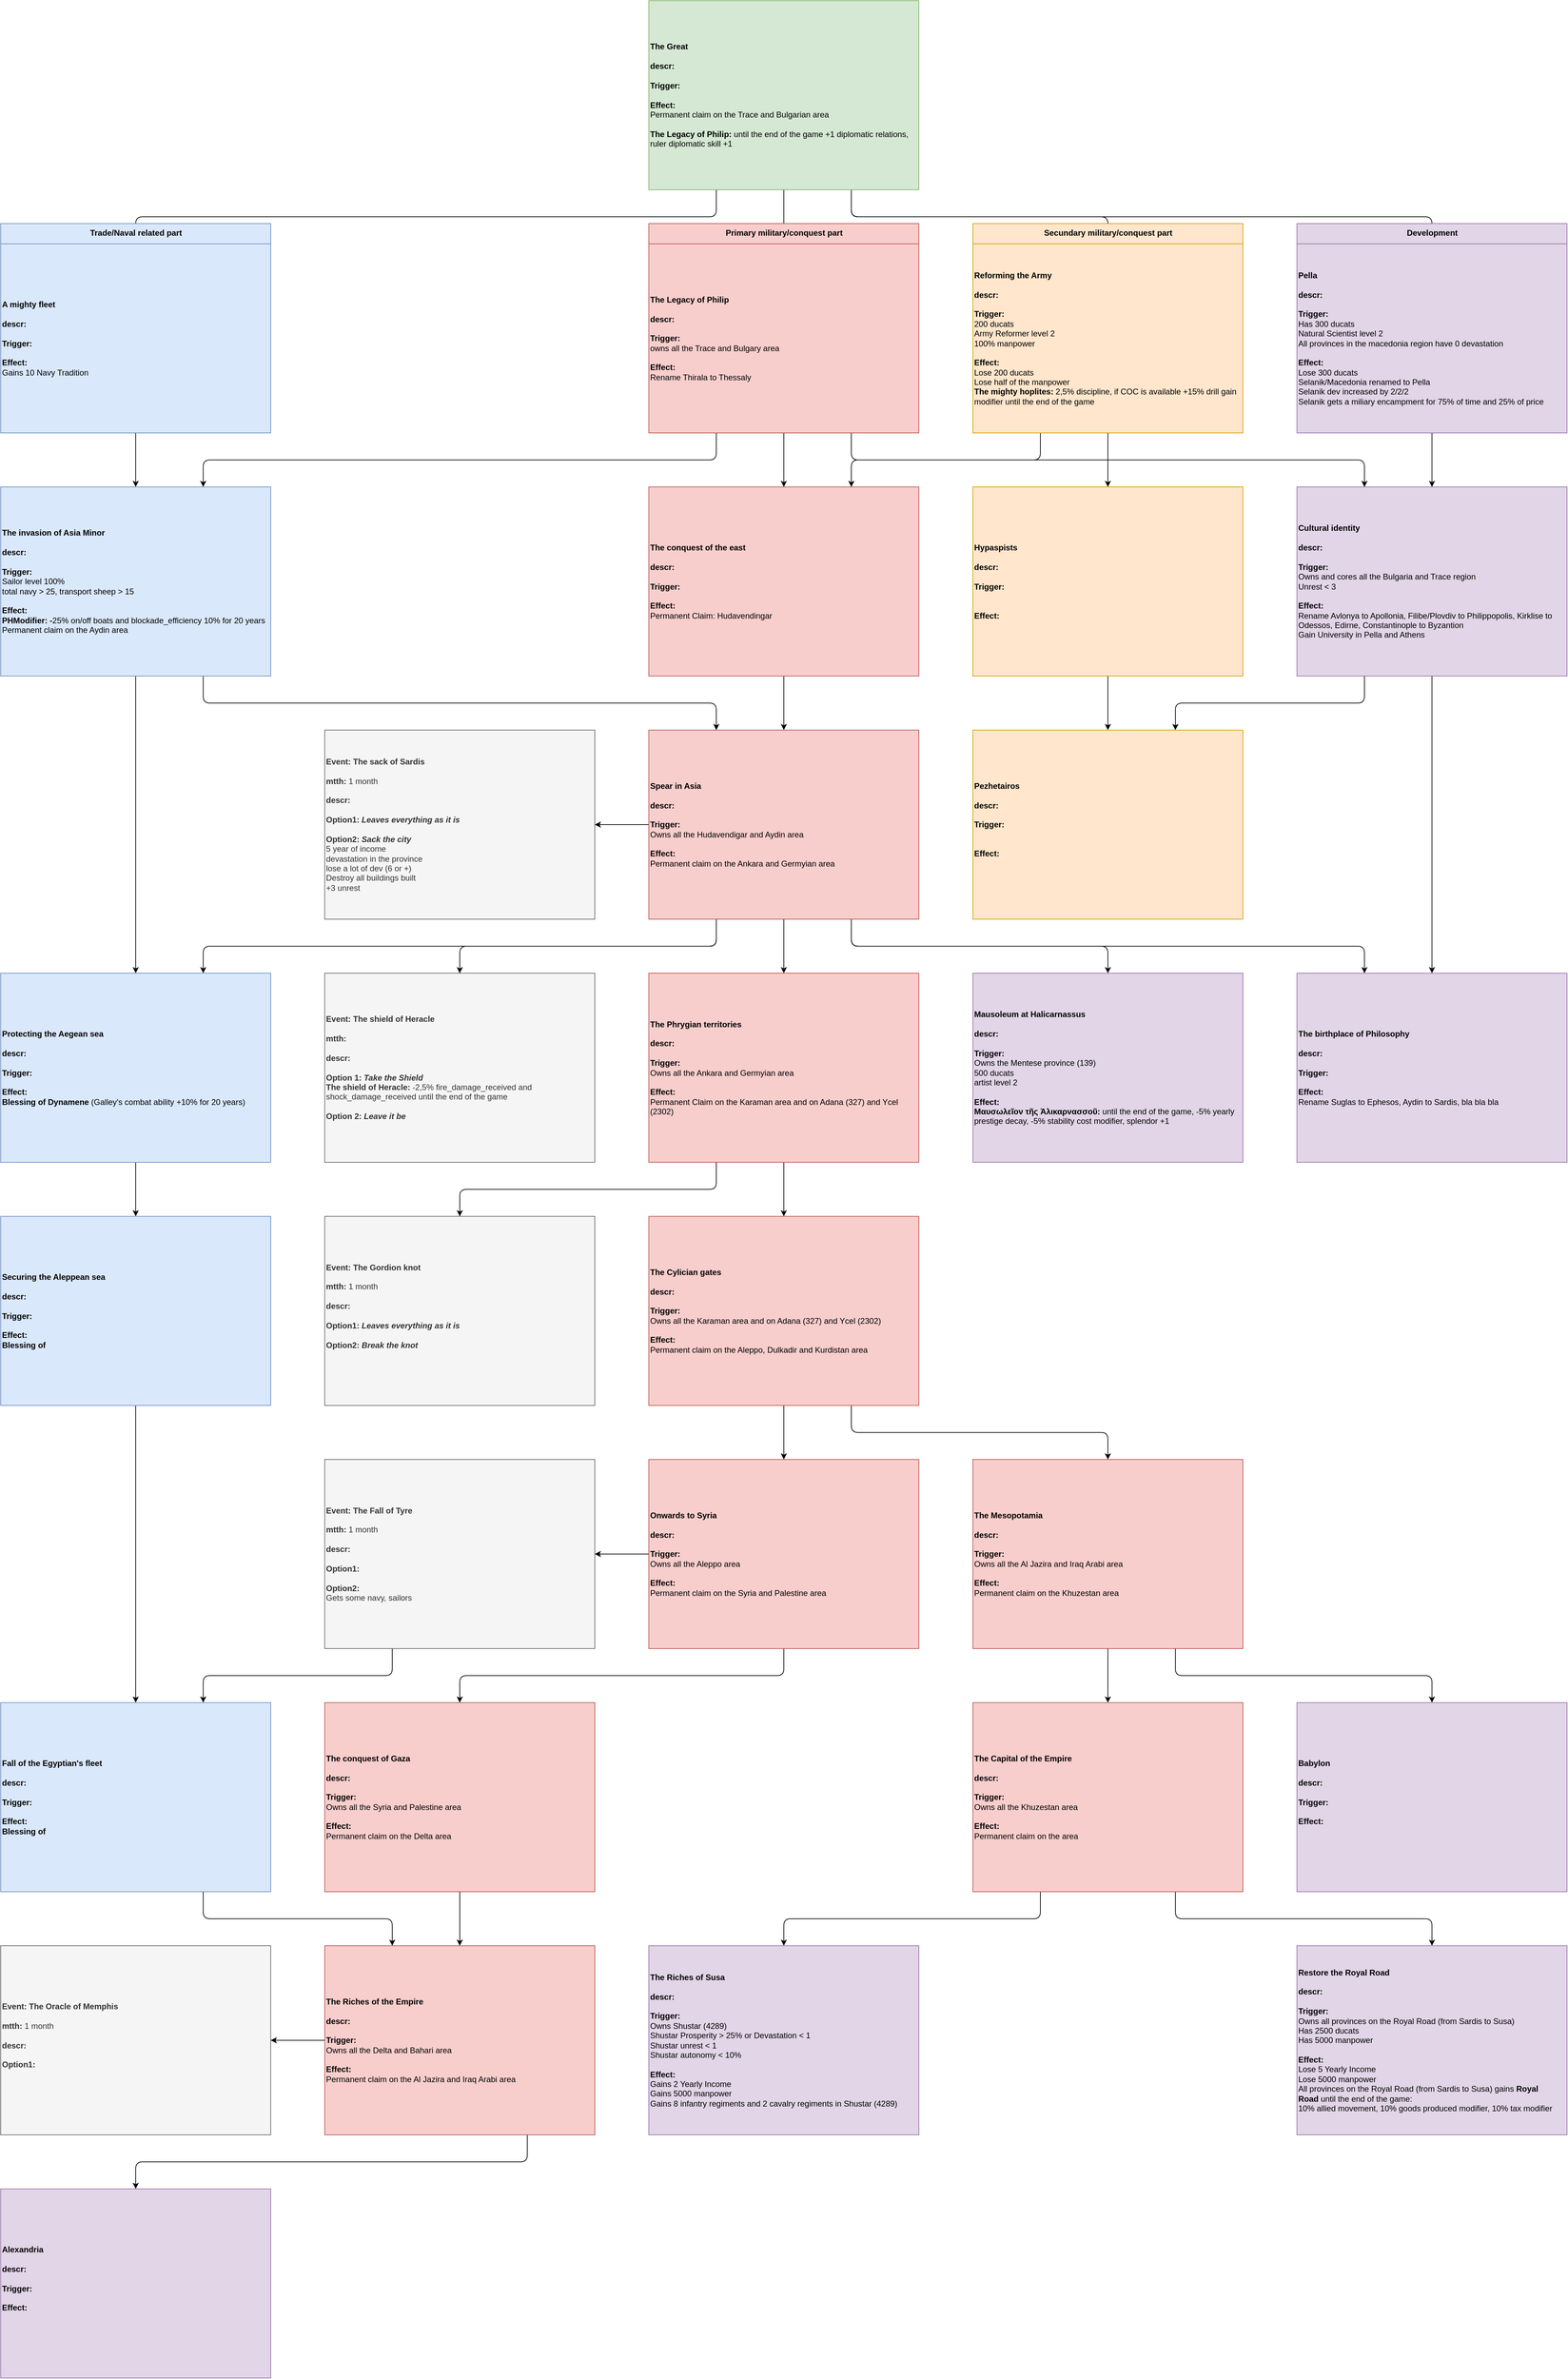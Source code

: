 <mxfile version="12.3.2" type="device" pages="1"><diagram id="JSD4XVhqdjZ0qdAwJBC-" name="Missions"><mxGraphModel dx="2370" dy="1360" grid="1" gridSize="10" guides="1" tooltips="1" connect="1" arrows="1" fold="1" page="1" pageScale="1" pageWidth="850" pageHeight="1100" math="0" shadow="0"><root><mxCell id="0"/><mxCell id="1" value="Main" style="" parent="0"/><mxCell id="_eqPtIQg1wHC0xkHdSVS-2" style="edgeStyle=orthogonalEdgeStyle;rounded=1;orthogonalLoop=1;jettySize=auto;html=1;exitX=0.5;exitY=1;exitDx=0;exitDy=0;jumpSize=6;startSize=6;endSize=6;strokeWidth=1;" parent="1" source="Y26h0f_wuVTDSehm1rrH-1" target="Y26h0f_wuVTDSehm1rrH-6" edge="1"><mxGeometry relative="1" as="geometry"/></mxCell><mxCell id="8i89jGj5T_vlo5FBHWfQ-42" style="edgeStyle=orthogonalEdgeStyle;orthogonalLoop=1;jettySize=auto;html=1;exitX=0.25;exitY=1;exitDx=0;exitDy=0;strokeColor=#000000;rounded=1;jumpSize=6;startSize=6;endSize=6;strokeWidth=1;" parent="1" source="Y26h0f_wuVTDSehm1rrH-1" target="Y26h0f_wuVTDSehm1rrH-27" edge="1"><mxGeometry relative="1" as="geometry"/></mxCell><mxCell id="8i89jGj5T_vlo5FBHWfQ-45" style="edgeStyle=orthogonalEdgeStyle;orthogonalLoop=1;jettySize=auto;html=1;exitX=0.75;exitY=1;exitDx=0;exitDy=0;strokeColor=#000000;rounded=1;jumpSize=6;startSize=6;endSize=6;strokeWidth=1;" parent="1" source="Y26h0f_wuVTDSehm1rrH-1" target="LGNKh-_NVytR2vD37A4J-4" edge="1"><mxGeometry relative="1" as="geometry"/></mxCell><mxCell id="iHThiWGgiFG_WzBKaS1Y-6" style="edgeStyle=orthogonalEdgeStyle;rounded=1;orthogonalLoop=1;jettySize=auto;html=1;exitX=0.75;exitY=1;exitDx=0;exitDy=0;jumpSize=6;startSize=6;endSize=6;strokeWidth=1;" parent="1" source="Y26h0f_wuVTDSehm1rrH-1" target="8i89jGj5T_vlo5FBHWfQ-22" edge="1"><mxGeometry relative="1" as="geometry"/></mxCell><mxCell id="Y26h0f_wuVTDSehm1rrH-1" value="&lt;b&gt;The Great&lt;/b&gt;&lt;br&gt;&lt;br&gt;&lt;b&gt;descr:&lt;/b&gt;&amp;nbsp;&lt;div align=&quot;left&quot;&gt;&lt;br&gt;&lt;/div&gt;&lt;div align=&quot;left&quot;&gt;&lt;b&gt;Trigger:&lt;/b&gt;&lt;/div&gt;&lt;div align=&quot;left&quot;&gt;&lt;br&gt;&lt;/div&gt;&lt;div align=&quot;left&quot;&gt;&lt;b&gt;Effect:&lt;/b&gt;&lt;/div&gt;&lt;div align=&quot;left&quot;&gt;Permanent claim on the Trace and Bulgarian area&lt;/div&gt;&lt;div align=&quot;left&quot;&gt;&lt;br&gt;&lt;/div&gt;&lt;div align=&quot;left&quot;&gt;&lt;b&gt;The Legacy of Philip:&lt;/b&gt;&amp;nbsp;until the end of the game +1 diplomatic relations, ruler diplomatic skill +1&lt;/div&gt;" style="rounded=0;whiteSpace=wrap;html=1;align=left;fillColor=#d5e8d4;strokeColor=#82b366;" parent="1" vertex="1"><mxGeometry x="960" width="400" height="280" as="geometry"/></mxCell><mxCell id="8i89jGj5T_vlo5FBHWfQ-58" style="edgeStyle=orthogonalEdgeStyle;orthogonalLoop=1;jettySize=auto;html=1;exitX=0.25;exitY=1;exitDx=0;exitDy=0;entryX=0.75;entryY=0;entryDx=0;entryDy=0;strokeColor=#000000;rounded=1;jumpSize=6;startSize=6;endSize=6;strokeWidth=1;" parent="1" source="8i89jGj5T_vlo5FBHWfQ-22" target="k0WbKt2_abI3EW-nsHpf-3" edge="1"><mxGeometry relative="1" as="geometry"/></mxCell><mxCell id="3TRWnMGeLQe2gcA7giqG-2" value="" style="edgeStyle=orthogonalEdgeStyle;rounded=1;orthogonalLoop=1;jettySize=auto;html=1;jumpSize=6;startSize=6;endSize=6;strokeWidth=1;" parent="1" source="8i89jGj5T_vlo5FBHWfQ-22" target="8i89jGj5T_vlo5FBHWfQ-71" edge="1"><mxGeometry relative="1" as="geometry"/></mxCell><mxCell id="8i89jGj5T_vlo5FBHWfQ-22" value="&lt;b&gt;Reforming the Army&lt;/b&gt;&lt;br&gt;&lt;br&gt;&lt;b&gt;descr:&lt;/b&gt;&amp;nbsp;&lt;div align=&quot;left&quot;&gt;&lt;br&gt;&lt;/div&gt;&lt;div align=&quot;left&quot;&gt;&lt;b&gt;Trigger:&lt;/b&gt;&lt;/div&gt;&lt;div align=&quot;left&quot;&gt;200 ducats&lt;/div&gt;&lt;div align=&quot;left&quot;&gt;Army Reformer level 2&lt;/div&gt;&lt;div align=&quot;left&quot;&gt;100% manpower&lt;/div&gt;&lt;div align=&quot;left&quot;&gt;&lt;br&gt;&lt;/div&gt;&lt;div align=&quot;left&quot;&gt;&lt;b&gt;Effect:&lt;/b&gt;&lt;/div&gt;&lt;div align=&quot;left&quot;&gt;Lose 200 ducats&lt;/div&gt;&lt;div align=&quot;left&quot;&gt;Lose half of the manpower&lt;/div&gt;&lt;div align=&quot;left&quot;&gt;&lt;b&gt;The mighty hoplites:&lt;/b&gt;&amp;nbsp;2,5% discipline, if COC is available +15% drill gain modifier until the end of the game&lt;/div&gt;" style="rounded=0;whiteSpace=wrap;html=1;align=left;fillColor=#ffe6cc;strokeColor=#d79b00;" parent="1" vertex="1"><mxGeometry x="1440" y="360" width="400" height="280" as="geometry"/></mxCell><mxCell id="8i89jGj5T_vlo5FBHWfQ-73" value="" style="edgeStyle=orthogonalEdgeStyle;orthogonalLoop=1;jettySize=auto;html=1;strokeColor=#000000;rounded=1;jumpSize=6;startSize=6;endSize=6;strokeWidth=1;" parent="1" source="8i89jGj5T_vlo5FBHWfQ-71" target="8i89jGj5T_vlo5FBHWfQ-67" edge="1"><mxGeometry relative="1" as="geometry"/></mxCell><mxCell id="8i89jGj5T_vlo5FBHWfQ-71" value="&lt;b&gt;Hypaspists&lt;/b&gt;&lt;br&gt;&lt;br&gt;&lt;b&gt;descr:&lt;/b&gt;&amp;nbsp;&lt;div align=&quot;left&quot;&gt;&lt;br&gt;&lt;/div&gt;&lt;div align=&quot;left&quot;&gt;&lt;b&gt;Trigger:&lt;/b&gt;&lt;/div&gt;&lt;div align=&quot;left&quot;&gt;&lt;br&gt;&lt;/div&gt;&lt;div align=&quot;left&quot;&gt;&lt;br&gt;&lt;/div&gt;&lt;div align=&quot;left&quot;&gt;&lt;b&gt;Effect:&lt;/b&gt;&lt;/div&gt;" style="rounded=0;whiteSpace=wrap;html=1;align=left;fillColor=#ffe6cc;strokeColor=#d79b00;" parent="1" vertex="1"><mxGeometry x="1440" y="720" width="400" height="280" as="geometry"/></mxCell><mxCell id="8i89jGj5T_vlo5FBHWfQ-33" value="&lt;b&gt;Event: The shield of Heracle&lt;/b&gt;&lt;br&gt;&lt;br&gt;&lt;b&gt;mtth:&lt;/b&gt;&amp;nbsp;&lt;div align=&quot;left&quot;&gt;&lt;br&gt;&lt;/div&gt;&lt;div align=&quot;left&quot;&gt;&lt;b&gt;descr:&lt;/b&gt;&lt;/div&gt;&lt;div align=&quot;left&quot;&gt;&lt;br&gt;&lt;/div&gt;&lt;div align=&quot;left&quot;&gt;&lt;b&gt;Option 1:&lt;i&gt;&amp;nbsp;Take the Shield&lt;/i&gt;&lt;/b&gt;&lt;/div&gt;&lt;div align=&quot;left&quot;&gt;&lt;b&gt;The shield of Heracle:&lt;/b&gt;&amp;nbsp;-2,5% fire_damage_received and shock_damage_received&amp;nbsp;until the end of the game&lt;/div&gt;&lt;div align=&quot;left&quot;&gt;&lt;br&gt;&lt;/div&gt;&lt;div align=&quot;left&quot;&gt;&lt;b&gt;Option 2: &lt;i&gt;Leave it be&lt;/i&gt;&lt;/b&gt;&lt;/div&gt;" style="rounded=0;whiteSpace=wrap;html=1;align=left;fillColor=#f5f5f5;strokeColor=#666666;fontColor=#333333;" parent="1" vertex="1"><mxGeometry x="480" y="1440" width="400" height="280" as="geometry"/></mxCell><mxCell id="8i89jGj5T_vlo5FBHWfQ-20" style="edgeStyle=orthogonalEdgeStyle;orthogonalLoop=1;jettySize=auto;html=1;exitX=0.5;exitY=1;exitDx=0;exitDy=0;strokeColor=#000000;rounded=1;jumpSize=6;startSize=6;endSize=6;strokeWidth=1;" parent="1" source="LGNKh-_NVytR2vD37A4J-4" target="8i89jGj5T_vlo5FBHWfQ-18" edge="1"><mxGeometry relative="1" as="geometry"/></mxCell><mxCell id="LGNKh-_NVytR2vD37A4J-4" value="&lt;b&gt;Pella&lt;/b&gt;&lt;br&gt;&lt;br&gt;&lt;b&gt;descr:&lt;/b&gt;&amp;nbsp;&lt;div align=&quot;left&quot;&gt;&lt;br&gt;&lt;/div&gt;&lt;div align=&quot;left&quot;&gt;&lt;b&gt;Trigger:&lt;/b&gt;&lt;/div&gt;&lt;div align=&quot;left&quot;&gt;Has 300 ducats&lt;/div&gt;&lt;div align=&quot;left&quot;&gt;Natural Scientist level 2&lt;/div&gt;&lt;div align=&quot;left&quot;&gt;All provinces in the macedonia region have 0 devastation&lt;/div&gt;&lt;div align=&quot;left&quot;&gt;&lt;br&gt;&lt;/div&gt;&lt;div align=&quot;left&quot;&gt;&lt;b&gt;Effect:&lt;/b&gt;&lt;/div&gt;&lt;div align=&quot;left&quot;&gt;Lose 300 ducats&lt;/div&gt;&lt;div align=&quot;left&quot;&gt;Selanik/Macedonia renamed to Pella&lt;/div&gt;&lt;div align=&quot;left&quot;&gt;Selanik dev increased by 2/2/2&lt;/div&gt;&lt;div align=&quot;left&quot;&gt;Selanik gets a miliary encampment for 75% of time and 25% of price&lt;/div&gt;" style="rounded=0;whiteSpace=wrap;html=1;align=left;fillColor=#e1d5e7;strokeColor=#9673a6;" parent="1" vertex="1"><mxGeometry x="1920" y="360" width="400" height="280" as="geometry"/></mxCell><mxCell id="k0WbKt2_abI3EW-nsHpf-4" value="" style="edgeStyle=orthogonalEdgeStyle;rounded=1;orthogonalLoop=1;jettySize=auto;html=1;fillColor=#f8cecc;strokeColor=#000000;jumpSize=6;startSize=6;endSize=6;strokeWidth=1;" parent="1" source="Y26h0f_wuVTDSehm1rrH-6" target="k0WbKt2_abI3EW-nsHpf-3" edge="1"><mxGeometry relative="1" as="geometry"/></mxCell><mxCell id="8i89jGj5T_vlo5FBHWfQ-50" style="edgeStyle=orthogonalEdgeStyle;orthogonalLoop=1;jettySize=auto;html=1;exitX=0.25;exitY=1;exitDx=0;exitDy=0;entryX=0.75;entryY=0;entryDx=0;entryDy=0;strokeColor=#000000;rounded=1;jumpSize=6;startSize=6;endSize=6;strokeWidth=1;" parent="1" source="Y26h0f_wuVTDSehm1rrH-6" target="Y26h0f_wuVTDSehm1rrH-34" edge="1"><mxGeometry relative="1" as="geometry"/></mxCell><mxCell id="8i89jGj5T_vlo5FBHWfQ-51" style="edgeStyle=orthogonalEdgeStyle;orthogonalLoop=1;jettySize=auto;html=1;exitX=0.75;exitY=1;exitDx=0;exitDy=0;entryX=0.25;entryY=0;entryDx=0;entryDy=0;strokeColor=#000000;rounded=1;jumpSize=6;startSize=6;endSize=6;strokeWidth=1;" parent="1" source="Y26h0f_wuVTDSehm1rrH-6" target="8i89jGj5T_vlo5FBHWfQ-18" edge="1"><mxGeometry relative="1" as="geometry"/></mxCell><mxCell id="Y26h0f_wuVTDSehm1rrH-6" value="&lt;div&gt;&lt;b&gt;The Legacy of Philip&lt;/b&gt;&lt;br&gt;&lt;br&gt;&lt;b&gt;descr:&lt;/b&gt;&amp;nbsp;&lt;div align=&quot;left&quot;&gt;&lt;br&gt;&lt;/div&gt;&lt;div align=&quot;left&quot;&gt;&lt;b&gt;Trigger:&lt;/b&gt;&lt;/div&gt;&lt;div align=&quot;left&quot;&gt;owns all the Trace and Bulgary area&lt;/div&gt;&lt;div align=&quot;left&quot;&gt;&lt;br&gt;&lt;/div&gt;&lt;div align=&quot;left&quot;&gt;&lt;b&gt;Effect:&lt;/b&gt;&lt;/div&gt;&lt;/div&gt;&lt;div align=&quot;left&quot;&gt;Rename Thirala to Thessaly&lt;br&gt;&lt;/div&gt;" style="rounded=0;whiteSpace=wrap;html=1;align=left;fillColor=#f8cecc;strokeColor=#b85450;" parent="1" vertex="1"><mxGeometry x="960" y="360" width="400" height="280" as="geometry"/></mxCell><mxCell id="8i89jGj5T_vlo5FBHWfQ-30" style="edgeStyle=orthogonalEdgeStyle;orthogonalLoop=1;jettySize=auto;html=1;exitX=0.5;exitY=1;exitDx=0;exitDy=0;strokeColor=#000000;rounded=1;jumpSize=6;startSize=6;endSize=6;strokeWidth=1;" parent="1" source="8i89jGj5T_vlo5FBHWfQ-18" target="8i89jGj5T_vlo5FBHWfQ-28" edge="1"><mxGeometry relative="1" as="geometry"/></mxCell><mxCell id="8i89jGj5T_vlo5FBHWfQ-69" style="edgeStyle=orthogonalEdgeStyle;orthogonalLoop=1;jettySize=auto;html=1;exitX=0.25;exitY=1;exitDx=0;exitDy=0;entryX=0.75;entryY=0;entryDx=0;entryDy=0;strokeColor=#000000;rounded=1;jumpSize=6;startSize=6;endSize=6;strokeWidth=1;" parent="1" source="8i89jGj5T_vlo5FBHWfQ-18" target="8i89jGj5T_vlo5FBHWfQ-67" edge="1"><mxGeometry relative="1" as="geometry"/></mxCell><mxCell id="8i89jGj5T_vlo5FBHWfQ-18" value="&lt;div&gt;&lt;b&gt;Cultural identity&lt;/b&gt;&lt;br&gt;&lt;br&gt;&lt;b&gt;descr:&lt;/b&gt;&amp;nbsp;&lt;div align=&quot;left&quot;&gt;&lt;br&gt;&lt;/div&gt;&lt;div align=&quot;left&quot;&gt;&lt;b&gt;Trigger:&lt;/b&gt;&lt;/div&gt;&lt;div align=&quot;left&quot;&gt;Owns and cores all the Bulgaria and Trace region&lt;/div&gt;&lt;div align=&quot;left&quot;&gt;Unrest &amp;lt; 3&lt;/div&gt;&lt;div align=&quot;left&quot;&gt;&lt;br&gt;&lt;/div&gt;&lt;div align=&quot;left&quot;&gt;&lt;b&gt;Effect:&lt;/b&gt;&lt;/div&gt;&lt;/div&gt;&lt;div align=&quot;left&quot;&gt;&lt;div&gt;Rename Avlonya to Apollonia, Filibe/Plovdiv to Philippopolis, Kirklise to Odessos, Edirne,&amp;nbsp;&lt;span&gt;Constantinople to Byzantion&lt;/span&gt;&lt;/div&gt;&lt;div&gt;&lt;span&gt;Gain University in Pella and Athens&lt;/span&gt;&lt;/div&gt;&lt;/div&gt;" style="rounded=0;whiteSpace=wrap;html=1;align=left;fillColor=#e1d5e7;strokeColor=#9673a6;" parent="1" vertex="1"><mxGeometry x="1920" y="720" width="400" height="280" as="geometry"/></mxCell><mxCell id="8i89jGj5T_vlo5FBHWfQ-67" value="&lt;div&gt;&lt;b&gt;Pezhetairos&lt;/b&gt;&lt;br&gt;&lt;br&gt;&lt;b&gt;descr:&lt;/b&gt;&amp;nbsp;&lt;div align=&quot;left&quot;&gt;&lt;br&gt;&lt;/div&gt;&lt;div align=&quot;left&quot;&gt;&lt;b&gt;Trigger:&lt;/b&gt;&lt;/div&gt;&lt;div align=&quot;left&quot;&gt;&lt;br&gt;&lt;/div&gt;&lt;div align=&quot;left&quot;&gt;&lt;br&gt;&lt;/div&gt;&lt;div align=&quot;left&quot;&gt;&lt;b&gt;Effect:&lt;/b&gt;&lt;/div&gt;&lt;/div&gt;&lt;div align=&quot;left&quot;&gt;&lt;br&gt;&lt;/div&gt;" style="rounded=0;whiteSpace=wrap;html=1;align=left;fillColor=#ffe6cc;strokeColor=#d79b00;" parent="1" vertex="1"><mxGeometry x="1440" y="1080" width="400" height="280" as="geometry"/></mxCell><mxCell id="8i89jGj5T_vlo5FBHWfQ-16" value="" style="edgeStyle=orthogonalEdgeStyle;orthogonalLoop=1;jettySize=auto;html=1;strokeColor=#000000;rounded=1;jumpSize=6;startSize=6;endSize=6;strokeWidth=1;" parent="1" source="k0WbKt2_abI3EW-nsHpf-3" target="8i89jGj5T_vlo5FBHWfQ-15" edge="1"><mxGeometry relative="1" as="geometry"/></mxCell><mxCell id="k0WbKt2_abI3EW-nsHpf-3" value="&lt;div&gt;&lt;b&gt;The conquest of the east&lt;/b&gt;&lt;br&gt;&lt;br&gt;&lt;b&gt;descr:&lt;/b&gt;&amp;nbsp;&lt;div align=&quot;left&quot;&gt;&lt;br&gt;&lt;/div&gt;&lt;div align=&quot;left&quot;&gt;&lt;b&gt;Trigger:&lt;/b&gt;&lt;/div&gt;&lt;div align=&quot;left&quot;&gt;&lt;br&gt;&lt;/div&gt;&lt;div align=&quot;left&quot;&gt;&lt;b&gt;Effect:&lt;/b&gt;&lt;/div&gt;&lt;/div&gt;&lt;div align=&quot;left&quot;&gt;Permanent Claim: Hudavendingar&lt;/div&gt;" style="rounded=0;whiteSpace=wrap;html=1;align=left;fillColor=#f8cecc;strokeColor=#b85450;" parent="1" vertex="1"><mxGeometry x="960" y="720" width="400" height="280" as="geometry"/></mxCell><mxCell id="8i89jGj5T_vlo5FBHWfQ-41" value="" style="edgeStyle=orthogonalEdgeStyle;orthogonalLoop=1;jettySize=auto;html=1;strokeColor=#000000;rounded=1;jumpSize=6;startSize=6;endSize=6;strokeWidth=1;" parent="1" source="8i89jGj5T_vlo5FBHWfQ-15" target="8i89jGj5T_vlo5FBHWfQ-40" edge="1"><mxGeometry relative="1" as="geometry"/></mxCell><mxCell id="8i89jGj5T_vlo5FBHWfQ-48" style="edgeStyle=orthogonalEdgeStyle;orthogonalLoop=1;jettySize=auto;html=1;exitX=0.25;exitY=1;exitDx=0;exitDy=0;entryX=0.75;entryY=0;entryDx=0;entryDy=0;strokeColor=#000000;rounded=1;jumpSize=6;startSize=6;endSize=6;strokeWidth=1;" parent="1" source="8i89jGj5T_vlo5FBHWfQ-15" target="8i89jGj5T_vlo5FBHWfQ-12" edge="1"><mxGeometry relative="1" as="geometry"/></mxCell><mxCell id="8i89jGj5T_vlo5FBHWfQ-52" style="edgeStyle=orthogonalEdgeStyle;orthogonalLoop=1;jettySize=auto;html=1;exitX=0.75;exitY=1;exitDx=0;exitDy=0;entryX=0.25;entryY=0;entryDx=0;entryDy=0;strokeColor=#000000;rounded=1;jumpSize=6;startSize=6;endSize=6;strokeWidth=1;" parent="1" source="8i89jGj5T_vlo5FBHWfQ-15" target="8i89jGj5T_vlo5FBHWfQ-28" edge="1"><mxGeometry relative="1" as="geometry"/></mxCell><mxCell id="8i89jGj5T_vlo5FBHWfQ-62" style="edgeStyle=orthogonalEdgeStyle;orthogonalLoop=1;jettySize=auto;html=1;exitX=0.25;exitY=1;exitDx=0;exitDy=0;strokeColor=#000000;rounded=1;jumpSize=6;startSize=6;endSize=6;strokeWidth=1;" parent="1" source="8i89jGj5T_vlo5FBHWfQ-15" target="8i89jGj5T_vlo5FBHWfQ-33" edge="1"><mxGeometry relative="1" as="geometry"/></mxCell><mxCell id="8i89jGj5T_vlo5FBHWfQ-65" style="edgeStyle=orthogonalEdgeStyle;orthogonalLoop=1;jettySize=auto;html=1;exitX=0.75;exitY=1;exitDx=0;exitDy=0;strokeColor=#000000;rounded=1;jumpSize=6;startSize=6;endSize=6;strokeWidth=1;" parent="1" source="8i89jGj5T_vlo5FBHWfQ-15" target="8i89jGj5T_vlo5FBHWfQ-63" edge="1"><mxGeometry relative="1" as="geometry"/></mxCell><mxCell id="3TRWnMGeLQe2gcA7giqG-3" value="" style="edgeStyle=orthogonalEdgeStyle;rounded=1;jumpSize=6;orthogonalLoop=1;jettySize=auto;html=1;startSize=6;endSize=6;strokeWidth=1;" parent="1" source="8i89jGj5T_vlo5FBHWfQ-15" target="8i89jGj5T_vlo5FBHWfQ-60" edge="1"><mxGeometry relative="1" as="geometry"/></mxCell><mxCell id="8i89jGj5T_vlo5FBHWfQ-15" value="&lt;div&gt;&lt;b&gt;Spear in Asia&lt;/b&gt;&lt;br&gt;&lt;br&gt;&lt;b&gt;descr:&lt;/b&gt;&amp;nbsp;&lt;div align=&quot;left&quot;&gt;&lt;br&gt;&lt;/div&gt;&lt;div align=&quot;left&quot;&gt;&lt;b&gt;Trigger:&lt;/b&gt;&lt;/div&gt;&lt;div align=&quot;left&quot;&gt;Owns all the Hudavendigar and Aydin area&lt;/div&gt;&lt;div align=&quot;left&quot;&gt;&lt;br&gt;&lt;/div&gt;&lt;div align=&quot;left&quot;&gt;&lt;b&gt;Effect:&lt;/b&gt;&lt;/div&gt;&lt;/div&gt;&lt;div align=&quot;left&quot;&gt;Permanent claim on the Ankara and Germyian area&lt;/div&gt;" style="rounded=0;whiteSpace=wrap;html=1;align=left;fillColor=#f8cecc;strokeColor=#b85450;" parent="1" vertex="1"><mxGeometry x="960" y="1080" width="400" height="280" as="geometry"/></mxCell><mxCell id="8i89jGj5T_vlo5FBHWfQ-63" value="&lt;div&gt;&lt;b&gt;Mausoleum at Halicarnassus&lt;/b&gt;&lt;br&gt;&lt;br&gt;&lt;b&gt;descr:&lt;/b&gt;&amp;nbsp;&lt;div align=&quot;left&quot;&gt;&lt;br&gt;&lt;/div&gt;&lt;div align=&quot;left&quot;&gt;&lt;b&gt;Trigger:&lt;/b&gt;&lt;/div&gt;&lt;div align=&quot;left&quot;&gt;Owns the Mentese province (139)&lt;/div&gt;&lt;div align=&quot;left&quot;&gt;500 ducats&lt;/div&gt;&lt;div align=&quot;left&quot;&gt;artist level 2&lt;/div&gt;&lt;div align=&quot;left&quot;&gt;&lt;br&gt;&lt;/div&gt;&lt;div align=&quot;left&quot;&gt;&lt;b&gt;Effect:&lt;/b&gt;&lt;/div&gt;&lt;/div&gt;&lt;div align=&quot;left&quot;&gt;&lt;span lang=&quot;grc&quot;&gt;&lt;b&gt;Μαυσωλεῖον τῆς Ἁλικαρνασσοῦ:&lt;/b&gt;&amp;nbsp;until the end of the game, -5% yearly prestige decay, -5% stability cost modifier,&amp;nbsp;splendor +1&amp;nbsp;&lt;/span&gt;&lt;br&gt;&lt;/div&gt;" style="rounded=0;whiteSpace=wrap;html=1;align=left;fillColor=#e1d5e7;strokeColor=#9673a6;" parent="1" vertex="1"><mxGeometry x="1440" y="1440" width="400" height="280" as="geometry"/></mxCell><mxCell id="8i89jGj5T_vlo5FBHWfQ-60" value="&lt;div&gt;&lt;b&gt;Event: The sack of Sardis&lt;/b&gt;&lt;br&gt;&lt;br&gt;&lt;b&gt;mtth:&lt;/b&gt;&amp;nbsp;1 month&lt;br&gt;&lt;br&gt;&lt;b&gt;descr:&lt;/b&gt;&amp;nbsp;&lt;div align=&quot;left&quot;&gt;&lt;br&gt;&lt;/div&gt;&lt;div align=&quot;left&quot;&gt;&lt;b&gt;Option1:&lt;/b&gt;&amp;nbsp;&lt;span&gt;&lt;i&gt;&lt;b&gt;Leaves everything as it is&lt;/b&gt;&lt;/i&gt;&lt;/span&gt;&lt;/div&gt;&lt;div align=&quot;left&quot;&gt;&lt;br&gt;&lt;/div&gt;&lt;div align=&quot;left&quot;&gt;&lt;b&gt;Option2:&amp;nbsp;&lt;/b&gt;&lt;span&gt;&lt;i&gt;&lt;b&gt;Sack the city&lt;/b&gt;&lt;/i&gt;&lt;/span&gt;&lt;/div&gt;&lt;/div&gt;&lt;div align=&quot;left&quot;&gt;5 year of income&lt;/div&gt;&lt;div align=&quot;left&quot;&gt;devastation in the province&lt;/div&gt;&lt;div align=&quot;left&quot;&gt;lose a lot of dev (6 or +)&lt;/div&gt;&lt;div align=&quot;left&quot;&gt;Destroy all buildings built&lt;/div&gt;&lt;div align=&quot;left&quot;&gt;+3 unrest&lt;/div&gt;" style="rounded=0;whiteSpace=wrap;html=1;align=left;fillColor=#f5f5f5;strokeColor=#666666;fontColor=#333333;" parent="1" vertex="1"><mxGeometry x="480" y="1080" width="400" height="280" as="geometry"/></mxCell><mxCell id="iHThiWGgiFG_WzBKaS1Y-10" value="" style="edgeStyle=orthogonalEdgeStyle;rounded=1;orthogonalLoop=1;jettySize=auto;html=1;jumpSize=6;startSize=6;endSize=6;strokeWidth=1;" parent="1" source="8i89jGj5T_vlo5FBHWfQ-40" target="iHThiWGgiFG_WzBKaS1Y-9" edge="1"><mxGeometry relative="1" as="geometry"/></mxCell><mxCell id="3TRWnMGeLQe2gcA7giqG-6" style="edgeStyle=orthogonalEdgeStyle;rounded=1;jumpSize=6;orthogonalLoop=1;jettySize=auto;html=1;exitX=0.25;exitY=1;exitDx=0;exitDy=0;startSize=6;endSize=6;strokeWidth=1;" parent="1" source="8i89jGj5T_vlo5FBHWfQ-40" target="3TRWnMGeLQe2gcA7giqG-5" edge="1"><mxGeometry relative="1" as="geometry"/></mxCell><mxCell id="8i89jGj5T_vlo5FBHWfQ-40" value="&lt;div&gt;&lt;b&gt;The Phrygian territories&lt;/b&gt;&lt;br&gt;&lt;br&gt;&lt;b&gt;descr:&lt;/b&gt;&amp;nbsp;&lt;div align=&quot;left&quot;&gt;&lt;br&gt;&lt;/div&gt;&lt;div align=&quot;left&quot;&gt;&lt;b&gt;Trigger:&lt;/b&gt;&lt;/div&gt;&lt;div align=&quot;left&quot;&gt;Owns all the Ankara and Germyian area&lt;/div&gt;&lt;div align=&quot;left&quot;&gt;&lt;br&gt;&lt;/div&gt;&lt;div align=&quot;left&quot;&gt;&lt;b&gt;Effect:&lt;/b&gt;&lt;/div&gt;&lt;/div&gt;&lt;div align=&quot;left&quot;&gt;Permanent Claim on the Karaman area and on Adana (327) and Ycel (2302)&lt;/div&gt;" style="rounded=0;whiteSpace=wrap;html=1;align=left;fillColor=#f8cecc;strokeColor=#b85450;" parent="1" vertex="1"><mxGeometry x="960" y="1440" width="400" height="280" as="geometry"/></mxCell><mxCell id="C7Pm6v7yN0udggnStKry-3" style="edgeStyle=orthogonalEdgeStyle;rounded=1;orthogonalLoop=1;jettySize=auto;html=1;exitX=0.75;exitY=1;exitDx=0;exitDy=0;" parent="1" source="iHThiWGgiFG_WzBKaS1Y-9" target="3TRWnMGeLQe2gcA7giqG-19" edge="1"><mxGeometry relative="1" as="geometry"/></mxCell><mxCell id="C7Pm6v7yN0udggnStKry-10" style="edgeStyle=orthogonalEdgeStyle;rounded=1;orthogonalLoop=1;jettySize=auto;html=1;exitX=0.5;exitY=1;exitDx=0;exitDy=0;" parent="1" source="iHThiWGgiFG_WzBKaS1Y-9" target="iHThiWGgiFG_WzBKaS1Y-11" edge="1"><mxGeometry relative="1" as="geometry"/></mxCell><mxCell id="iHThiWGgiFG_WzBKaS1Y-9" value="&lt;div&gt;&lt;b&gt;The Cylician gates&lt;/b&gt;&lt;br&gt;&lt;br&gt;&lt;b&gt;descr:&lt;/b&gt;&amp;nbsp;&lt;div align=&quot;left&quot;&gt;&lt;br&gt;&lt;/div&gt;&lt;div align=&quot;left&quot;&gt;&lt;b&gt;Trigger:&lt;/b&gt;&lt;/div&gt;&lt;div align=&quot;left&quot;&gt;Owns all the Karaman area and on Adana (327) and Ycel (2302)&lt;/div&gt;&lt;div align=&quot;left&quot;&gt;&lt;br&gt;&lt;/div&gt;&lt;div align=&quot;left&quot;&gt;&lt;b&gt;Effect:&lt;/b&gt;&lt;/div&gt;&lt;/div&gt;&lt;div align=&quot;left&quot;&gt;Permanent claim on the Aleppo, Dulkadir and Kurdistan area&lt;/div&gt;" style="rounded=0;whiteSpace=wrap;html=1;align=left;fillColor=#f8cecc;strokeColor=#b85450;" parent="1" vertex="1"><mxGeometry x="960" y="1800" width="400" height="280" as="geometry"/></mxCell><mxCell id="3TRWnMGeLQe2gcA7giqG-10" value="" style="edgeStyle=orthogonalEdgeStyle;rounded=1;jumpSize=6;orthogonalLoop=1;jettySize=auto;html=1;startSize=6;endSize=6;strokeWidth=1;" parent="1" source="iHThiWGgiFG_WzBKaS1Y-11" target="3TRWnMGeLQe2gcA7giqG-7" edge="1"><mxGeometry relative="1" as="geometry"/></mxCell><mxCell id="C7Pm6v7yN0udggnStKry-9" style="edgeStyle=orthogonalEdgeStyle;rounded=1;orthogonalLoop=1;jettySize=auto;html=1;exitX=0.5;exitY=1;exitDx=0;exitDy=0;" parent="1" source="iHThiWGgiFG_WzBKaS1Y-11" target="3TRWnMGeLQe2gcA7giqG-16" edge="1"><mxGeometry relative="1" as="geometry"/></mxCell><mxCell id="iHThiWGgiFG_WzBKaS1Y-11" value="&lt;div&gt;&lt;b&gt;Onwards to Syria&lt;/b&gt;&lt;br&gt;&lt;br&gt;&lt;b&gt;descr:&lt;/b&gt;&amp;nbsp;&lt;div align=&quot;left&quot;&gt;&lt;br&gt;&lt;/div&gt;&lt;div align=&quot;left&quot;&gt;&lt;b&gt;Trigger:&lt;/b&gt;&lt;/div&gt;&lt;div align=&quot;left&quot;&gt;Owns all the Aleppo area&lt;/div&gt;&lt;div align=&quot;left&quot;&gt;&lt;br&gt;&lt;/div&gt;&lt;div align=&quot;left&quot;&gt;&lt;b&gt;Effect:&lt;/b&gt;&lt;/div&gt;&lt;/div&gt;&lt;div align=&quot;left&quot;&gt;Permanent claim on the Syria and Palestine area&lt;/div&gt;" style="rounded=0;whiteSpace=wrap;html=1;align=left;fillColor=#f8cecc;strokeColor=#b85450;" parent="1" vertex="1"><mxGeometry x="960" y="2160" width="400" height="280" as="geometry"/></mxCell><mxCell id="3TRWnMGeLQe2gcA7giqG-18" value="" style="edgeStyle=orthogonalEdgeStyle;rounded=1;jumpSize=6;orthogonalLoop=1;jettySize=auto;html=1;startSize=6;endSize=6;strokeWidth=1;" parent="1" source="3TRWnMGeLQe2gcA7giqG-16" target="3TRWnMGeLQe2gcA7giqG-12" edge="1"><mxGeometry relative="1" as="geometry"/></mxCell><mxCell id="3TRWnMGeLQe2gcA7giqG-16" value="&lt;div&gt;&lt;b&gt;The conquest of Gaza&lt;/b&gt;&lt;br&gt;&lt;br&gt;&lt;b&gt;descr:&lt;/b&gt;&amp;nbsp;&lt;div align=&quot;left&quot;&gt;&lt;br&gt;&lt;/div&gt;&lt;div align=&quot;left&quot;&gt;&lt;b&gt;Trigger:&lt;/b&gt;&lt;/div&gt;&lt;div align=&quot;left&quot;&gt;Owns all the Syria and Palestine area&lt;/div&gt;&lt;div align=&quot;left&quot;&gt;&lt;br&gt;&lt;/div&gt;&lt;div align=&quot;left&quot;&gt;&lt;b&gt;Effect:&lt;/b&gt;&lt;/div&gt;&lt;/div&gt;&lt;div align=&quot;left&quot;&gt;Permanent claim on the Delta area&lt;/div&gt;" style="rounded=0;whiteSpace=wrap;html=1;align=left;fillColor=#f8cecc;strokeColor=#b85450;" parent="1" vertex="1"><mxGeometry x="480" y="2520" width="400" height="280" as="geometry"/></mxCell><mxCell id="3TRWnMGeLQe2gcA7giqG-23" value="" style="edgeStyle=orthogonalEdgeStyle;rounded=1;jumpSize=6;orthogonalLoop=1;jettySize=auto;html=1;startSize=6;endSize=6;strokeWidth=1;" parent="1" source="3TRWnMGeLQe2gcA7giqG-12" target="3TRWnMGeLQe2gcA7giqG-21" edge="1"><mxGeometry relative="1" as="geometry"/></mxCell><mxCell id="3TRWnMGeLQe2gcA7giqG-27" style="edgeStyle=orthogonalEdgeStyle;rounded=1;jumpSize=6;orthogonalLoop=1;jettySize=auto;html=1;exitX=0.75;exitY=1;exitDx=0;exitDy=0;startSize=6;endSize=6;strokeWidth=1;" parent="1" source="3TRWnMGeLQe2gcA7giqG-12" target="3TRWnMGeLQe2gcA7giqG-24" edge="1"><mxGeometry relative="1" as="geometry"/></mxCell><mxCell id="3TRWnMGeLQe2gcA7giqG-12" value="&lt;div&gt;&lt;b&gt;The Riches of the Empire&lt;/b&gt;&lt;br&gt;&lt;br&gt;&lt;b&gt;descr:&lt;/b&gt;&amp;nbsp;&lt;div align=&quot;left&quot;&gt;&lt;br&gt;&lt;/div&gt;&lt;div align=&quot;left&quot;&gt;&lt;b&gt;Trigger:&lt;/b&gt;&lt;/div&gt;&lt;div align=&quot;left&quot;&gt;Owns all the Delta and Bahari area&lt;/div&gt;&lt;div align=&quot;left&quot;&gt;&lt;br&gt;&lt;/div&gt;&lt;div align=&quot;left&quot;&gt;&lt;b&gt;Effect:&lt;/b&gt;&lt;/div&gt;&lt;/div&gt;&lt;div align=&quot;left&quot;&gt;Permanent claim on the Al Jazira and Iraq Arabi area&lt;/div&gt;" style="rounded=0;whiteSpace=wrap;html=1;align=left;fillColor=#f8cecc;strokeColor=#b85450;" parent="1" vertex="1"><mxGeometry x="480" y="2880" width="400" height="280" as="geometry"/></mxCell><mxCell id="3TRWnMGeLQe2gcA7giqG-35" style="edgeStyle=orthogonalEdgeStyle;rounded=1;jumpSize=6;orthogonalLoop=1;jettySize=auto;html=1;exitX=0.5;exitY=1;exitDx=0;exitDy=0;startSize=6;endSize=6;strokeWidth=1;entryX=0.5;entryY=0;entryDx=0;entryDy=0;" parent="1" source="3TRWnMGeLQe2gcA7giqG-19" target="3TRWnMGeLQe2gcA7giqG-29" edge="1"><mxGeometry relative="1" as="geometry"/></mxCell><mxCell id="C7Pm6v7yN0udggnStKry-7" style="edgeStyle=orthogonalEdgeStyle;rounded=1;orthogonalLoop=1;jettySize=auto;html=1;exitX=0.75;exitY=1;exitDx=0;exitDy=0;" parent="1" source="3TRWnMGeLQe2gcA7giqG-19" target="3TRWnMGeLQe2gcA7giqG-33" edge="1"><mxGeometry relative="1" as="geometry"/></mxCell><mxCell id="3TRWnMGeLQe2gcA7giqG-19" value="&lt;div&gt;&lt;b&gt;The Mesopotamia&lt;/b&gt;&lt;br&gt;&lt;br&gt;&lt;b&gt;descr:&lt;/b&gt;&amp;nbsp;&lt;div align=&quot;left&quot;&gt;&lt;br&gt;&lt;/div&gt;&lt;div align=&quot;left&quot;&gt;&lt;b&gt;Trigger:&lt;/b&gt;&lt;/div&gt;&lt;div align=&quot;left&quot;&gt;Owns all the Al Jazira and Iraq Arabi area&lt;/div&gt;&lt;div align=&quot;left&quot;&gt;&lt;br&gt;&lt;/div&gt;&lt;div align=&quot;left&quot;&gt;&lt;b&gt;Effect:&lt;/b&gt;&lt;/div&gt;&lt;/div&gt;&lt;div align=&quot;left&quot;&gt;Permanent claim on the Khuzestan area&lt;/div&gt;" style="rounded=0;whiteSpace=wrap;html=1;align=left;fillColor=#f8cecc;strokeColor=#b85450;" parent="1" vertex="1"><mxGeometry x="1440" y="2160" width="400" height="280" as="geometry"/></mxCell><mxCell id="3TRWnMGeLQe2gcA7giqG-31" style="edgeStyle=orthogonalEdgeStyle;rounded=1;jumpSize=6;orthogonalLoop=1;jettySize=auto;html=1;exitX=0.75;exitY=1;exitDx=0;exitDy=0;startSize=6;endSize=6;strokeWidth=1;" parent="1" source="3TRWnMGeLQe2gcA7giqG-29" target="nAVZGLJntYH9doKJNqEZ-1" edge="1"><mxGeometry relative="1" as="geometry"/></mxCell><mxCell id="C7Pm6v7yN0udggnStKry-4" style="edgeStyle=orthogonalEdgeStyle;rounded=1;orthogonalLoop=1;jettySize=auto;html=1;exitX=0.25;exitY=1;exitDx=0;exitDy=0;" parent="1" source="3TRWnMGeLQe2gcA7giqG-29" target="3TRWnMGeLQe2gcA7giqG-36" edge="1"><mxGeometry relative="1" as="geometry"/></mxCell><mxCell id="3TRWnMGeLQe2gcA7giqG-29" value="&lt;div&gt;&lt;b&gt;The Capital of the Empire&lt;/b&gt;&lt;br&gt;&lt;br&gt;&lt;b&gt;descr:&lt;/b&gt;&amp;nbsp;&lt;div align=&quot;left&quot;&gt;&lt;br&gt;&lt;/div&gt;&lt;div align=&quot;left&quot;&gt;&lt;b&gt;Trigger:&lt;/b&gt;&lt;/div&gt;&lt;div align=&quot;left&quot;&gt;Owns all the Khuzestan area&lt;/div&gt;&lt;div align=&quot;left&quot;&gt;&lt;br&gt;&lt;/div&gt;&lt;div align=&quot;left&quot;&gt;&lt;b&gt;Effect:&lt;/b&gt;&lt;/div&gt;&lt;/div&gt;&lt;div align=&quot;left&quot;&gt;Permanent claim on the area&lt;/div&gt;" style="rounded=0;whiteSpace=wrap;html=1;align=left;fillColor=#f8cecc;strokeColor=#b85450;" parent="1" vertex="1"><mxGeometry x="1440" y="2520" width="400" height="280" as="geometry"/></mxCell><mxCell id="8i89jGj5T_vlo5FBHWfQ-28" value="&lt;div&gt;&lt;b&gt;The birthplace of Philosophy&lt;/b&gt;&lt;br&gt;&lt;br&gt;&lt;b&gt;descr:&lt;/b&gt;&amp;nbsp;&lt;div align=&quot;left&quot;&gt;&lt;br&gt;&lt;/div&gt;&lt;div align=&quot;left&quot;&gt;&lt;b&gt;Trigger:&lt;/b&gt;&lt;/div&gt;&lt;div align=&quot;left&quot;&gt;&lt;br&gt;&lt;/div&gt;&lt;div align=&quot;left&quot;&gt;&lt;b&gt;Effect:&lt;/b&gt;&lt;/div&gt;&lt;/div&gt;&lt;div align=&quot;left&quot;&gt;Rename Suglas to Ephesos, Aydin to Sardis, bla bla bla&lt;/div&gt;" style="rounded=0;whiteSpace=wrap;html=1;align=left;fillColor=#e1d5e7;strokeColor=#9673a6;" parent="1" vertex="1"><mxGeometry x="1920" y="1440" width="400" height="280" as="geometry"/></mxCell><mxCell id="nAVZGLJntYH9doKJNqEZ-1" value="&lt;div&gt;&lt;b&gt;Restore the Royal Road&lt;/b&gt;&lt;br&gt;&lt;br&gt;&lt;b&gt;descr:&lt;/b&gt;&amp;nbsp;&lt;div align=&quot;left&quot;&gt;&lt;br&gt;&lt;/div&gt;&lt;div align=&quot;left&quot;&gt;&lt;b&gt;Trigger:&lt;/b&gt;&lt;/div&gt;&lt;div align=&quot;left&quot;&gt;Owns all provinces on the Royal Road (from Sardis to Susa)&lt;/div&gt;&lt;div align=&quot;left&quot;&gt;Has 2500 ducats&lt;/div&gt;&lt;div align=&quot;left&quot;&gt;Has 5000 manpower&lt;/div&gt;&lt;div align=&quot;left&quot;&gt;&lt;br&gt;&lt;/div&gt;&lt;div align=&quot;left&quot;&gt;&lt;b&gt;Effect:&lt;/b&gt;&lt;/div&gt;&lt;/div&gt;&lt;div align=&quot;left&quot;&gt;Lose 5 Yearly Income&lt;/div&gt;&lt;div align=&quot;left&quot;&gt;Lose 5000 manpower&lt;/div&gt;&lt;div align=&quot;left&quot;&gt;All provinces on the Royal Road (from Sardis to Susa) gains&amp;nbsp;&lt;b&gt;Royal Road&lt;/b&gt;&amp;nbsp;until the end of the game:&amp;nbsp;&lt;/div&gt;&lt;div align=&quot;left&quot;&gt;10% allied movement, 10% goods produced modifier, 10% tax modifier&lt;/div&gt;" style="rounded=0;whiteSpace=wrap;html=1;align=left;fillColor=#e1d5e7;strokeColor=#9673a6;" parent="1" vertex="1"><mxGeometry x="1920" y="2880" width="400" height="280" as="geometry"/></mxCell><mxCell id="3TRWnMGeLQe2gcA7giqG-36" value="&lt;div&gt;&lt;b&gt;The Riches of Susa&lt;/b&gt;&lt;br&gt;&lt;br&gt;&lt;b&gt;descr:&lt;/b&gt;&amp;nbsp;&lt;div align=&quot;left&quot;&gt;&lt;br&gt;&lt;/div&gt;&lt;div align=&quot;left&quot;&gt;&lt;b&gt;Trigger:&lt;/b&gt;&lt;/div&gt;&lt;div align=&quot;left&quot;&gt;Owns Shustar (4289)&lt;/div&gt;&lt;div align=&quot;left&quot;&gt;Shustar Prosperity &amp;gt; 25% or Devastation &amp;lt; 1&amp;nbsp;&lt;/div&gt;&lt;div align=&quot;left&quot;&gt;Shustar unrest &amp;lt; 1&lt;/div&gt;&lt;div align=&quot;left&quot;&gt;Shustar autonomy &amp;lt; 10%&lt;/div&gt;&lt;div align=&quot;left&quot;&gt;&lt;br&gt;&lt;/div&gt;&lt;div align=&quot;left&quot;&gt;&lt;b&gt;Effect:&lt;/b&gt;&lt;/div&gt;&lt;/div&gt;&lt;div align=&quot;left&quot;&gt;Gains 2 Yearly Income&lt;/div&gt;&lt;div align=&quot;left&quot;&gt;Gains 5000 manpower&lt;/div&gt;&lt;div align=&quot;left&quot;&gt;Gains 8 infantry regiments and 2 cavalry regiments in Shustar (4289)&lt;/div&gt;" style="rounded=0;whiteSpace=wrap;html=1;align=left;fillColor=#e1d5e7;strokeColor=#9673a6;" parent="1" vertex="1"><mxGeometry x="960" y="2880" width="400" height="280" as="geometry"/></mxCell><mxCell id="Y26h0f_wuVTDSehm1rrH-75" value="" style="edgeStyle=orthogonalEdgeStyle;rounded=0;orthogonalLoop=1;jettySize=auto;html=1;" parent="1" edge="1"><mxGeometry relative="1" as="geometry"><mxPoint x="1340" y="1680.071" as="sourcePoint"/></mxGeometry></mxCell><mxCell id="Y26h0f_wuVTDSehm1rrH-77" style="edgeStyle=orthogonalEdgeStyle;rounded=0;orthogonalLoop=1;jettySize=auto;html=1;" parent="1" edge="1"><mxGeometry relative="1" as="geometry"><Array as="points"><mxPoint x="1340" y="1720"/><mxPoint x="900" y="1720"/></Array><mxPoint x="1342.857" y="1680.071" as="sourcePoint"/></mxGeometry></mxCell><mxCell id="Y26h0f_wuVTDSehm1rrH-79" style="edgeStyle=orthogonalEdgeStyle;rounded=0;orthogonalLoop=1;jettySize=auto;html=1;" parent="1" edge="1"><mxGeometry relative="1" as="geometry"><Array as="points"><mxPoint x="1340" y="1720"/><mxPoint x="460" y="1720"/></Array><mxPoint x="1342.857" y="1680.071" as="sourcePoint"/></mxGeometry></mxCell><mxCell id="Y26h0f_wuVTDSehm1rrH-83" style="edgeStyle=orthogonalEdgeStyle;rounded=0;orthogonalLoop=1;jettySize=auto;html=1;" parent="1" edge="1"><mxGeometry relative="1" as="geometry"><Array as="points"><mxPoint x="1340" y="2120"/><mxPoint x="900" y="2120"/></Array><mxPoint x="1342.857" y="2080.071" as="sourcePoint"/></mxGeometry></mxCell><mxCell id="8i89jGj5T_vlo5FBHWfQ-11" value="" style="edgeStyle=orthogonalEdgeStyle;orthogonalLoop=1;jettySize=auto;html=1;strokeColor=#000000;rounded=1;jumpSize=6;startSize=6;endSize=6;strokeWidth=1;" parent="1" source="Y26h0f_wuVTDSehm1rrH-27" target="Y26h0f_wuVTDSehm1rrH-34" edge="1"><mxGeometry relative="1" as="geometry"/></mxCell><mxCell id="Y26h0f_wuVTDSehm1rrH-27" value="&lt;div align=&quot;left&quot;&gt;&lt;b&gt;A mighty fleet&lt;/b&gt;&lt;br&gt;&lt;br&gt;&lt;b&gt;descr:&lt;/b&gt;&amp;nbsp;&lt;div align=&quot;left&quot;&gt;&lt;br&gt;&lt;/div&gt;&lt;div align=&quot;left&quot;&gt;&lt;b&gt;Trigger:&lt;/b&gt;&lt;/div&gt;&lt;div align=&quot;left&quot;&gt;&lt;br&gt;&lt;/div&gt;&lt;div align=&quot;left&quot;&gt;&lt;b&gt;Effect:&lt;/b&gt;&lt;/div&gt;&lt;div align=&quot;left&quot;&gt;Gains 10 Navy Tradition&lt;/div&gt;&lt;/div&gt;" style="rounded=0;whiteSpace=wrap;html=1;align=left;fillColor=#dae8fc;strokeColor=#6c8ebf;" parent="1" vertex="1"><mxGeometry y="360" width="400" height="280" as="geometry"/></mxCell><mxCell id="8i89jGj5T_vlo5FBHWfQ-13" value="" style="edgeStyle=orthogonalEdgeStyle;orthogonalLoop=1;jettySize=auto;html=1;strokeColor=#000000;rounded=1;jumpSize=6;startSize=6;endSize=6;strokeWidth=1;" parent="1" source="Y26h0f_wuVTDSehm1rrH-34" target="8i89jGj5T_vlo5FBHWfQ-12" edge="1"><mxGeometry relative="1" as="geometry"/></mxCell><mxCell id="8i89jGj5T_vlo5FBHWfQ-49" style="edgeStyle=orthogonalEdgeStyle;orthogonalLoop=1;jettySize=auto;html=1;exitX=0.75;exitY=1;exitDx=0;exitDy=0;entryX=0.25;entryY=0;entryDx=0;entryDy=0;strokeColor=#000000;rounded=1;jumpSize=6;startSize=6;endSize=6;strokeWidth=1;" parent="1" source="Y26h0f_wuVTDSehm1rrH-34" target="8i89jGj5T_vlo5FBHWfQ-15" edge="1"><mxGeometry relative="1" as="geometry"/></mxCell><mxCell id="Y26h0f_wuVTDSehm1rrH-34" value="&lt;div align=&quot;left&quot;&gt;&lt;b&gt;The invasion of Asia Minor&lt;/b&gt;&lt;br&gt;&lt;br&gt;&lt;b&gt;descr:&lt;/b&gt;&amp;nbsp;&lt;div align=&quot;left&quot;&gt;&lt;br&gt;&lt;/div&gt;&lt;div align=&quot;left&quot;&gt;&lt;b&gt;Trigger:&lt;/b&gt;&lt;/div&gt;&lt;div align=&quot;left&quot;&gt;Sailor level 100%&lt;/div&gt;&lt;div align=&quot;left&quot;&gt;total navy &amp;gt; 25, transport sheep &amp;gt; 15&lt;/div&gt;&lt;div align=&quot;left&quot;&gt;&lt;br&gt;&lt;/div&gt;&lt;div align=&quot;left&quot;&gt;&lt;b&gt;Effect:&lt;/b&gt;&lt;/div&gt;&lt;div align=&quot;left&quot;&gt;&lt;b&gt;PHModifier: -&lt;/b&gt;25% on/off boats and&amp;nbsp;&lt;span&gt;blockade_efficiency 10% for 20 years&lt;/span&gt;&lt;/div&gt;&lt;div align=&quot;left&quot;&gt;Permanent claim on the Aydin area&lt;/div&gt;&lt;/div&gt;" style="rounded=0;whiteSpace=wrap;html=1;align=left;fillColor=#dae8fc;strokeColor=#6c8ebf;" parent="1" vertex="1"><mxGeometry y="720" width="400" height="280" as="geometry"/></mxCell><mxCell id="iHThiWGgiFG_WzBKaS1Y-3" value="" style="edgeStyle=orthogonalEdgeStyle;rounded=1;orthogonalLoop=1;jettySize=auto;html=1;jumpSize=6;startSize=6;endSize=6;strokeWidth=1;" parent="1" source="8i89jGj5T_vlo5FBHWfQ-12" target="iHThiWGgiFG_WzBKaS1Y-1" edge="1"><mxGeometry relative="1" as="geometry"/></mxCell><mxCell id="8i89jGj5T_vlo5FBHWfQ-12" value="&lt;div align=&quot;left&quot;&gt;&lt;b&gt;Protecting the Aegean sea&lt;/b&gt;&lt;br&gt;&lt;br&gt;&lt;b&gt;descr:&lt;/b&gt;&amp;nbsp;&lt;div align=&quot;left&quot;&gt;&lt;br&gt;&lt;/div&gt;&lt;div align=&quot;left&quot;&gt;&lt;b&gt;Trigger:&lt;/b&gt;&lt;/div&gt;&lt;div align=&quot;left&quot;&gt;&lt;br&gt;&lt;/div&gt;&lt;div align=&quot;left&quot;&gt;&lt;b&gt;Effect:&lt;/b&gt;&lt;/div&gt;&lt;div align=&quot;left&quot;&gt;&lt;b&gt;Blessing of Dynamene&lt;/b&gt; (Galley's combat ability +10% for 20 years)&lt;br&gt;&lt;/div&gt;&lt;/div&gt;" style="rounded=0;whiteSpace=wrap;html=1;align=left;fillColor=#dae8fc;strokeColor=#6c8ebf;" parent="1" vertex="1"><mxGeometry y="1440" width="400" height="280" as="geometry"/></mxCell><mxCell id="3TRWnMGeLQe2gcA7giqG-9" style="edgeStyle=orthogonalEdgeStyle;rounded=1;jumpSize=6;orthogonalLoop=1;jettySize=auto;html=1;exitX=0.5;exitY=1;exitDx=0;exitDy=0;startSize=6;endSize=6;strokeWidth=1;" parent="1" source="iHThiWGgiFG_WzBKaS1Y-1" target="iHThiWGgiFG_WzBKaS1Y-4" edge="1"><mxGeometry relative="1" as="geometry"/></mxCell><mxCell id="iHThiWGgiFG_WzBKaS1Y-1" value="&lt;div align=&quot;left&quot;&gt;&lt;b&gt;Securing the Aleppean sea&lt;/b&gt;&lt;br&gt;&lt;br&gt;&lt;b&gt;descr:&lt;/b&gt;&amp;nbsp;&lt;div align=&quot;left&quot;&gt;&lt;br&gt;&lt;/div&gt;&lt;div align=&quot;left&quot;&gt;&lt;b&gt;Trigger:&lt;/b&gt;&lt;/div&gt;&lt;div align=&quot;left&quot;&gt;&lt;br&gt;&lt;/div&gt;&lt;div align=&quot;left&quot;&gt;&lt;b&gt;Effect:&lt;/b&gt;&lt;/div&gt;&lt;div align=&quot;left&quot;&gt;&lt;b&gt;Blessing of &lt;/b&gt;&lt;br&gt;&lt;/div&gt;&lt;/div&gt;" style="rounded=0;whiteSpace=wrap;html=1;align=left;fillColor=#dae8fc;strokeColor=#6c8ebf;" parent="1" vertex="1"><mxGeometry y="1800" width="400" height="280" as="geometry"/></mxCell><mxCell id="3TRWnMGeLQe2gcA7giqG-14" style="edgeStyle=orthogonalEdgeStyle;rounded=1;jumpSize=6;orthogonalLoop=1;jettySize=auto;html=1;exitX=0.75;exitY=1;exitDx=0;exitDy=0;entryX=0.25;entryY=0;entryDx=0;entryDy=0;startSize=6;endSize=6;strokeWidth=1;" parent="1" source="iHThiWGgiFG_WzBKaS1Y-4" target="3TRWnMGeLQe2gcA7giqG-12" edge="1"><mxGeometry relative="1" as="geometry"/></mxCell><mxCell id="iHThiWGgiFG_WzBKaS1Y-4" value="&lt;div align=&quot;left&quot;&gt;&lt;b&gt;Fall of the Egyptian's fleet&lt;/b&gt;&lt;br&gt;&lt;br&gt;&lt;b&gt;descr:&lt;/b&gt;&amp;nbsp;&lt;div align=&quot;left&quot;&gt;&lt;br&gt;&lt;/div&gt;&lt;div align=&quot;left&quot;&gt;&lt;b&gt;Trigger:&lt;/b&gt;&lt;/div&gt;&lt;div align=&quot;left&quot;&gt;&lt;br&gt;&lt;/div&gt;&lt;div align=&quot;left&quot;&gt;&lt;b&gt;Effect:&lt;/b&gt;&lt;/div&gt;&lt;div align=&quot;left&quot;&gt;&lt;b&gt;Blessing of &lt;/b&gt;&lt;br&gt;&lt;/div&gt;&lt;/div&gt;" style="rounded=0;whiteSpace=wrap;html=1;align=left;fillColor=#dae8fc;strokeColor=#6c8ebf;" parent="1" vertex="1"><mxGeometry y="2520" width="400" height="280" as="geometry"/></mxCell><mxCell id="Y26h0f_wuVTDSehm1rrH-82" style="edgeStyle=orthogonalEdgeStyle;rounded=0;orthogonalLoop=1;jettySize=auto;html=1;" parent="1" edge="1"><mxGeometry relative="1" as="geometry"><mxPoint x="900" y="2080" as="sourcePoint"/></mxGeometry></mxCell><mxCell id="Y26h0f_wuVTDSehm1rrH-81" style="edgeStyle=orthogonalEdgeStyle;rounded=0;orthogonalLoop=1;jettySize=auto;html=1;" parent="1" edge="1"><mxGeometry relative="1" as="geometry"><Array as="points"><mxPoint x="460" y="2120"/><mxPoint x="900" y="2120"/></Array><mxPoint x="457.143" y="2080" as="sourcePoint"/></mxGeometry></mxCell><mxCell id="doVmv96XuNLW7yNiqBIi-128" style="edgeStyle=orthogonalEdgeStyle;rounded=0;orthogonalLoop=1;jettySize=auto;html=1;exitX=0.5;exitY=1;exitDx=0;exitDy=0;entryX=0.5;entryY=0;entryDx=0;entryDy=0;" parent="1" edge="1"><mxGeometry relative="1" as="geometry"><mxPoint x="1778.571" y="1292.714" as="sourcePoint"/></mxGeometry></mxCell><mxCell id="doVmv96XuNLW7yNiqBIi-126" style="edgeStyle=orthogonalEdgeStyle;rounded=0;orthogonalLoop=1;jettySize=auto;html=1;exitX=0.5;exitY=1;exitDx=0;exitDy=0;entryX=0.5;entryY=0;entryDx=0;entryDy=0;" parent="1" edge="1"><mxGeometry relative="1" as="geometry"><mxPoint x="1778.571" y="1657.0" as="sourcePoint"/></mxGeometry></mxCell><mxCell id="8i89jGj5T_vlo5FBHWfQ-1" value="Trade/Naval related part" style="text;html=1;fontSize=12;align=center;fontStyle=1;fillColor=#dae8fc;strokeColor=#6c8ebf;" parent="1" vertex="1"><mxGeometry y="330" width="400" height="30" as="geometry"/></mxCell><mxCell id="8i89jGj5T_vlo5FBHWfQ-2" value="Primary military/conquest part" style="text;html=1;fontSize=12;fontStyle=1;align=center;fillColor=#f8cecc;strokeColor=#b85450;" parent="1" vertex="1"><mxGeometry x="960" y="330" width="400" height="30" as="geometry"/></mxCell><mxCell id="8i89jGj5T_vlo5FBHWfQ-3" value="Secundary military/conquest part" style="text;html=1;fontSize=12;fontStyle=1;align=center;fillColor=#ffe6cc;strokeColor=#d79b00;" parent="1" vertex="1"><mxGeometry x="1440" y="330" width="400" height="30" as="geometry"/></mxCell><mxCell id="8i89jGj5T_vlo5FBHWfQ-4" value="Development" style="text;html=1;fontSize=12;fontStyle=1;align=center;fillColor=#e1d5e7;strokeColor=#9673a6;" parent="1" vertex="1"><mxGeometry x="1920" y="330" width="400" height="30" as="geometry"/></mxCell><mxCell id="3TRWnMGeLQe2gcA7giqG-5" value="&lt;div&gt;&lt;b&gt;Event: The Gordion knot&lt;/b&gt;&lt;br&gt;&lt;br&gt;&lt;b&gt;mtth:&lt;/b&gt;&amp;nbsp;1 month&lt;br&gt;&lt;br&gt;&lt;b&gt;descr:&lt;/b&gt;&amp;nbsp;&lt;div align=&quot;left&quot;&gt;&lt;br&gt;&lt;/div&gt;&lt;div align=&quot;left&quot;&gt;&lt;b&gt;Option1:&lt;/b&gt;&amp;nbsp;&lt;span&gt;&lt;i&gt;&lt;b&gt;Leaves everything as it is&lt;/b&gt;&lt;/i&gt;&lt;/span&gt;&lt;/div&gt;&lt;div align=&quot;left&quot;&gt;&lt;br&gt;&lt;/div&gt;&lt;div align=&quot;left&quot;&gt;&lt;b&gt;Option2:&amp;nbsp;&lt;/b&gt;&lt;span&gt;&lt;i&gt;&lt;b&gt;Break the knot&lt;/b&gt;&lt;/i&gt;&lt;/span&gt;&lt;/div&gt;&lt;/div&gt;&lt;div align=&quot;left&quot;&gt;&lt;br&gt;&lt;/div&gt;" style="rounded=0;whiteSpace=wrap;html=1;align=left;fillColor=#f5f5f5;strokeColor=#666666;fontColor=#333333;" parent="1" vertex="1"><mxGeometry x="480" y="1800" width="400" height="280" as="geometry"/></mxCell><mxCell id="C7Pm6v7yN0udggnStKry-8" style="edgeStyle=orthogonalEdgeStyle;rounded=1;orthogonalLoop=1;jettySize=auto;html=1;exitX=0.25;exitY=1;exitDx=0;exitDy=0;entryX=0.75;entryY=0;entryDx=0;entryDy=0;" parent="1" source="3TRWnMGeLQe2gcA7giqG-7" target="iHThiWGgiFG_WzBKaS1Y-4" edge="1"><mxGeometry relative="1" as="geometry"/></mxCell><mxCell id="3TRWnMGeLQe2gcA7giqG-7" value="&lt;div&gt;&lt;b&gt;Event: The Fall of Tyre&lt;/b&gt;&lt;br&gt;&lt;br&gt;&lt;b&gt;mtth:&lt;/b&gt;&amp;nbsp;1 month&lt;br&gt;&lt;br&gt;&lt;b&gt;descr:&lt;/b&gt;&amp;nbsp;&lt;div align=&quot;left&quot;&gt;&lt;br&gt;&lt;/div&gt;&lt;div align=&quot;left&quot;&gt;&lt;b&gt;Option1:&lt;/b&gt;&amp;nbsp;&lt;/div&gt;&lt;div align=&quot;left&quot;&gt;&lt;br&gt;&lt;/div&gt;&lt;div align=&quot;left&quot;&gt;&lt;b&gt;Option2:&amp;nbsp;&lt;/b&gt;&lt;/div&gt;&lt;/div&gt;&lt;div align=&quot;left&quot;&gt;Gets some navy, sailors&amp;nbsp;&lt;/div&gt;" style="rounded=0;whiteSpace=wrap;html=1;align=left;fillColor=#f5f5f5;strokeColor=#666666;fontColor=#333333;" parent="1" vertex="1"><mxGeometry x="480" y="2160" width="400" height="280" as="geometry"/></mxCell><mxCell id="3TRWnMGeLQe2gcA7giqG-21" value="&lt;div&gt;&lt;b&gt;Event: The Oracle of Memphis&lt;/b&gt;&lt;br&gt;&lt;br&gt;&lt;b&gt;mtth:&lt;/b&gt;&amp;nbsp;1 month&lt;br&gt;&lt;br&gt;&lt;b&gt;descr:&lt;/b&gt;&amp;nbsp;&lt;div align=&quot;left&quot;&gt;&lt;br&gt;&lt;/div&gt;&lt;div align=&quot;left&quot;&gt;&lt;b&gt;Option1:&lt;/b&gt;&amp;nbsp;&lt;/div&gt;&lt;div align=&quot;left&quot;&gt;&lt;br&gt;&lt;/div&gt;&lt;/div&gt;" style="rounded=0;whiteSpace=wrap;html=1;align=left;fillColor=#f5f5f5;strokeColor=#666666;fontColor=#333333;" parent="1" vertex="1"><mxGeometry y="2880" width="400" height="280" as="geometry"/></mxCell><mxCell id="3TRWnMGeLQe2gcA7giqG-24" value="&lt;div&gt;&lt;b&gt;Alexandria&lt;/b&gt;&lt;br&gt;&lt;br&gt;&lt;b&gt;descr:&lt;/b&gt;&amp;nbsp;&lt;/div&gt;&lt;div&gt;&lt;br&gt;&lt;/div&gt;&lt;div&gt;&lt;b&gt;Trigger:&lt;/b&gt;&lt;br&gt;&lt;div align=&quot;left&quot;&gt;&lt;br&gt;&lt;/div&gt;&lt;div align=&quot;left&quot;&gt;&lt;b&gt;Effect:&lt;/b&gt;&amp;nbsp;&lt;/div&gt;&lt;div align=&quot;left&quot;&gt;&lt;br&gt;&lt;/div&gt;&lt;/div&gt;" style="rounded=0;whiteSpace=wrap;html=1;align=left;fillColor=#e1d5e7;strokeColor=#9673a6;" parent="1" vertex="1"><mxGeometry y="3240" width="400" height="280" as="geometry"/></mxCell><mxCell id="3TRWnMGeLQe2gcA7giqG-33" value="&lt;div&gt;&lt;b&gt;Babylon&lt;/b&gt;&lt;br&gt;&lt;br&gt;&lt;b&gt;descr:&lt;/b&gt;&amp;nbsp;&lt;/div&gt;&lt;div&gt;&lt;br&gt;&lt;/div&gt;&lt;div&gt;&lt;b&gt;Trigger:&lt;/b&gt;&lt;br&gt;&lt;div align=&quot;left&quot;&gt;&lt;br&gt;&lt;/div&gt;&lt;div align=&quot;left&quot;&gt;&lt;b&gt;Effect:&lt;/b&gt;&amp;nbsp;&lt;/div&gt;&lt;div align=&quot;left&quot;&gt;&lt;br&gt;&lt;/div&gt;&lt;/div&gt;" style="rounded=0;whiteSpace=wrap;html=1;align=left;fillColor=#e1d5e7;strokeColor=#9673a6;" parent="1" vertex="1"><mxGeometry x="1920" y="2520" width="400" height="280" as="geometry"/></mxCell></root></mxGraphModel></diagram></mxfile>
